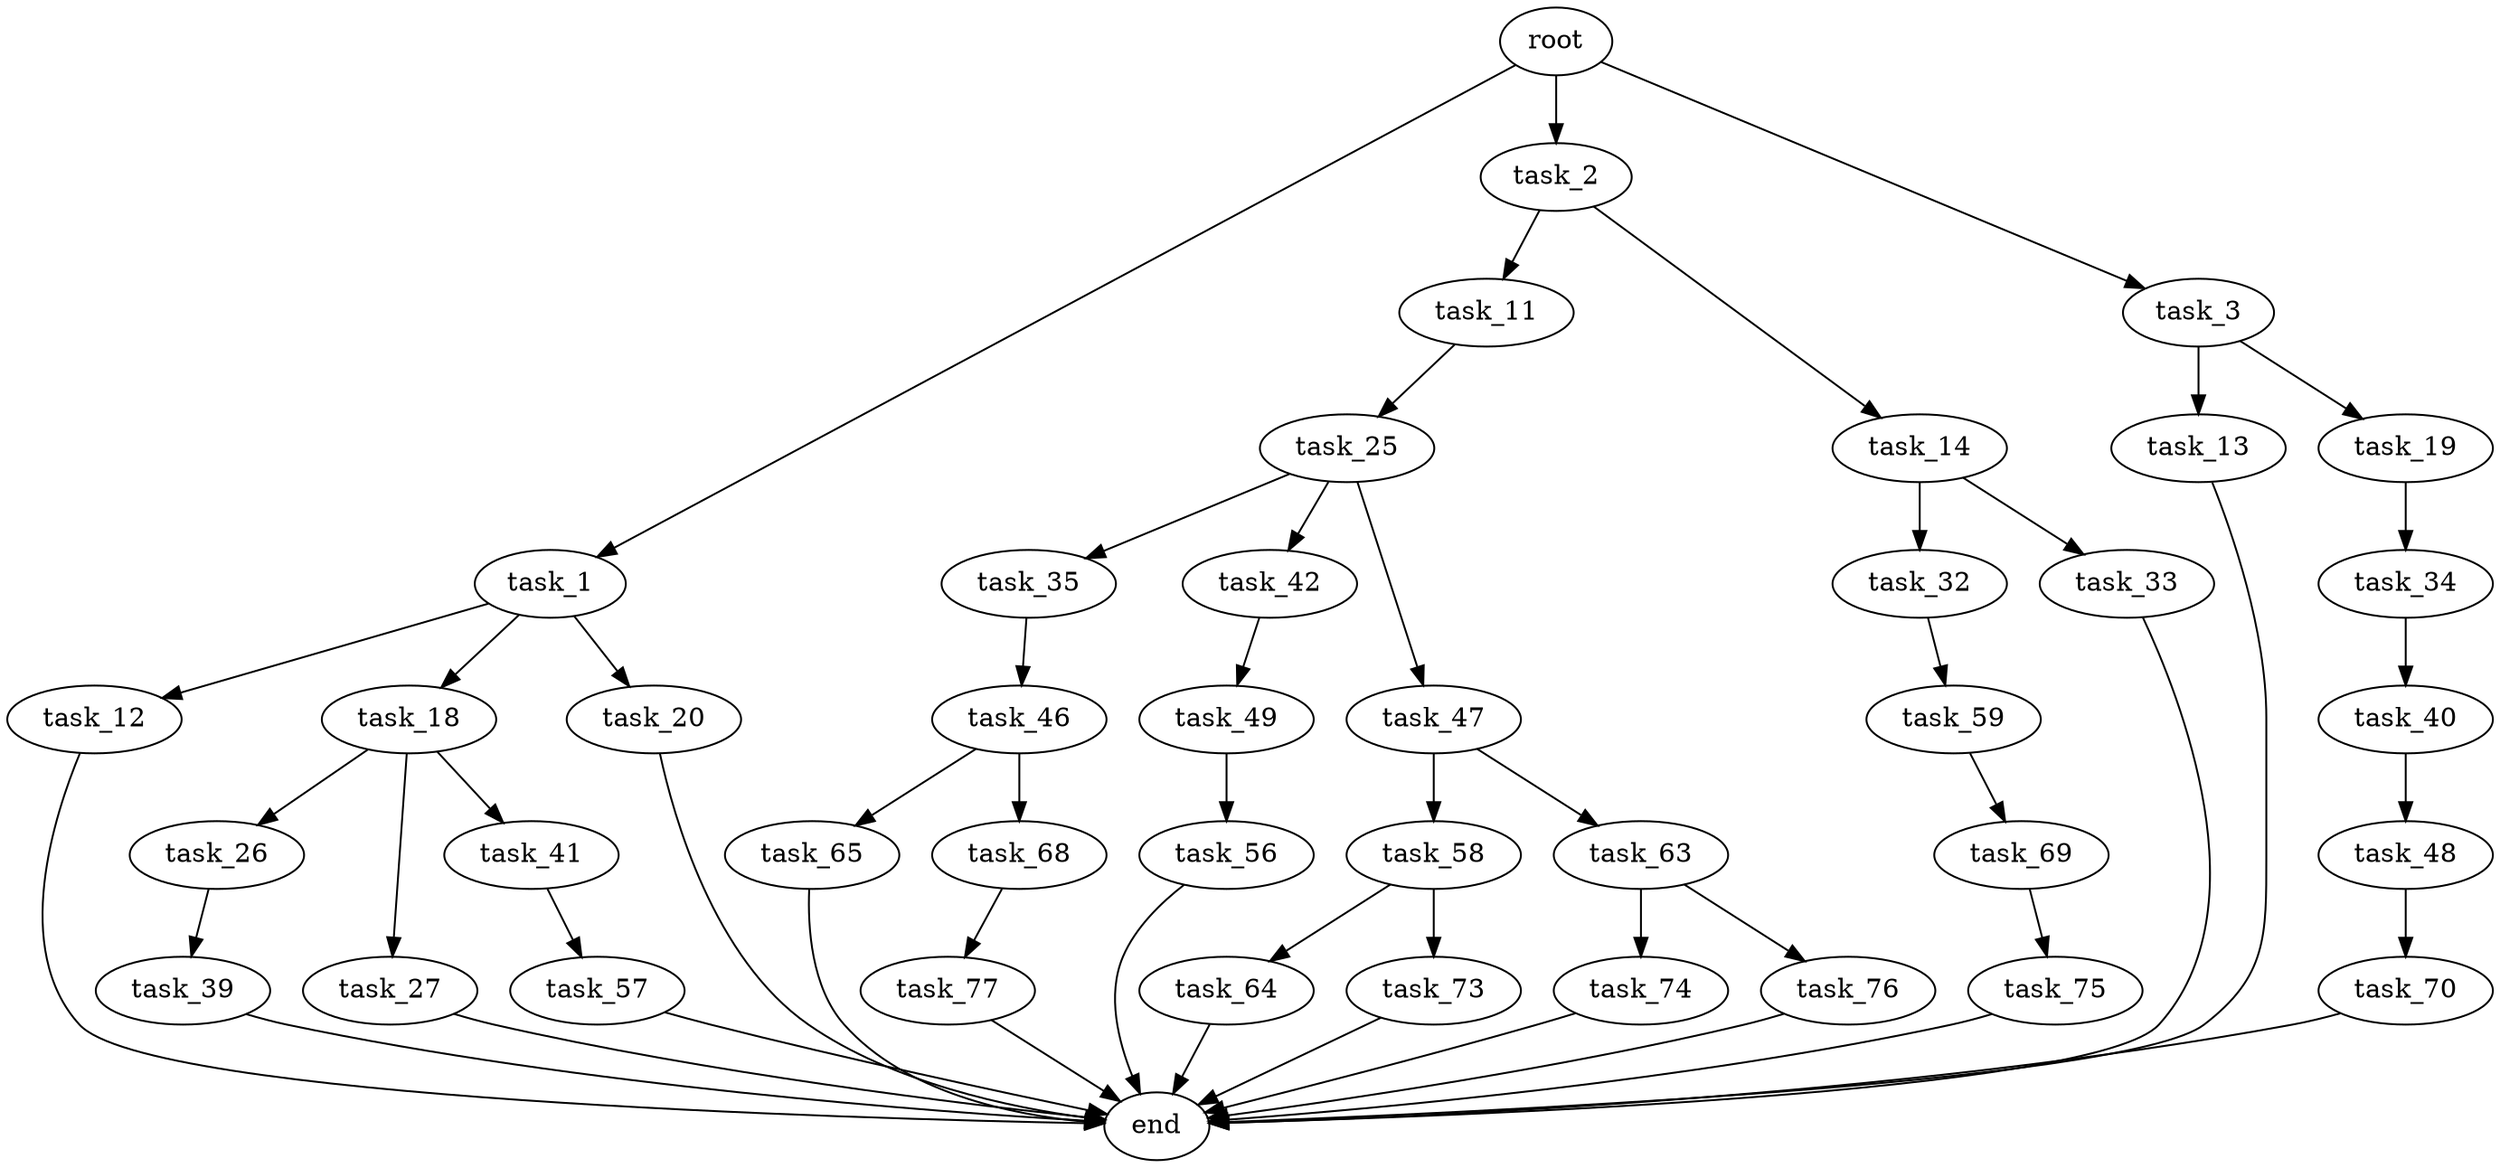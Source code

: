 digraph G {
  root [size="0.000000"];
  task_1 [size="986386857772.000000"];
  task_2 [size="231928233984.000000"];
  task_3 [size="15156184486.000000"];
  task_11 [size="1073741824000.000000"];
  task_12 [size="190432981103.000000"];
  task_13 [size="231928233984.000000"];
  task_14 [size="368293445632.000000"];
  task_18 [size="218445304241.000000"];
  task_19 [size="782757789696.000000"];
  task_20 [size="10196985755.000000"];
  task_25 [size="5966949513.000000"];
  task_26 [size="35167200118.000000"];
  task_27 [size="809151708965.000000"];
  task_32 [size="28991029248.000000"];
  task_33 [size="15344117978.000000"];
  task_34 [size="134217728000.000000"];
  task_35 [size="19215893878.000000"];
  task_39 [size="28991029248.000000"];
  task_40 [size="368293445632.000000"];
  task_41 [size="250630797584.000000"];
  task_42 [size="368293445632.000000"];
  task_46 [size="1249552954155.000000"];
  task_47 [size="2561251154.000000"];
  task_48 [size="68719476736.000000"];
  task_49 [size="134217728000.000000"];
  task_56 [size="1562392499.000000"];
  task_57 [size="225831361400.000000"];
  task_58 [size="43093763432.000000"];
  task_59 [size="782757789696.000000"];
  task_63 [size="188844842252.000000"];
  task_64 [size="23776437867.000000"];
  task_65 [size="549755813888.000000"];
  task_68 [size="1600805303.000000"];
  task_69 [size="241990124478.000000"];
  task_70 [size="11327399079.000000"];
  task_73 [size="200815489867.000000"];
  task_74 [size="1073741824000.000000"];
  task_75 [size="231928233984.000000"];
  task_76 [size="83133721434.000000"];
  task_77 [size="743783816.000000"];
  end [size="0.000000"];

  root -> task_1 [size="1.000000"];
  root -> task_2 [size="1.000000"];
  root -> task_3 [size="1.000000"];
  task_1 -> task_12 [size="679477248.000000"];
  task_1 -> task_18 [size="679477248.000000"];
  task_1 -> task_20 [size="679477248.000000"];
  task_2 -> task_11 [size="301989888.000000"];
  task_2 -> task_14 [size="301989888.000000"];
  task_3 -> task_13 [size="301989888.000000"];
  task_3 -> task_19 [size="301989888.000000"];
  task_11 -> task_25 [size="838860800.000000"];
  task_12 -> end [size="1.000000"];
  task_13 -> end [size="1.000000"];
  task_14 -> task_32 [size="411041792.000000"];
  task_14 -> task_33 [size="411041792.000000"];
  task_18 -> task_26 [size="209715200.000000"];
  task_18 -> task_27 [size="209715200.000000"];
  task_18 -> task_41 [size="209715200.000000"];
  task_19 -> task_34 [size="679477248.000000"];
  task_20 -> end [size="1.000000"];
  task_25 -> task_35 [size="301989888.000000"];
  task_25 -> task_42 [size="301989888.000000"];
  task_25 -> task_47 [size="301989888.000000"];
  task_26 -> task_39 [size="33554432.000000"];
  task_27 -> end [size="1.000000"];
  task_32 -> task_59 [size="75497472.000000"];
  task_33 -> end [size="1.000000"];
  task_34 -> task_40 [size="209715200.000000"];
  task_35 -> task_46 [size="679477248.000000"];
  task_39 -> end [size="1.000000"];
  task_40 -> task_48 [size="411041792.000000"];
  task_41 -> task_57 [size="301989888.000000"];
  task_42 -> task_49 [size="411041792.000000"];
  task_46 -> task_65 [size="838860800.000000"];
  task_46 -> task_68 [size="838860800.000000"];
  task_47 -> task_58 [size="209715200.000000"];
  task_47 -> task_63 [size="209715200.000000"];
  task_48 -> task_70 [size="134217728.000000"];
  task_49 -> task_56 [size="209715200.000000"];
  task_56 -> end [size="1.000000"];
  task_57 -> end [size="1.000000"];
  task_58 -> task_64 [size="134217728.000000"];
  task_58 -> task_73 [size="134217728.000000"];
  task_59 -> task_69 [size="679477248.000000"];
  task_63 -> task_74 [size="838860800.000000"];
  task_63 -> task_76 [size="838860800.000000"];
  task_64 -> end [size="1.000000"];
  task_65 -> end [size="1.000000"];
  task_68 -> task_77 [size="75497472.000000"];
  task_69 -> task_75 [size="411041792.000000"];
  task_70 -> end [size="1.000000"];
  task_73 -> end [size="1.000000"];
  task_74 -> end [size="1.000000"];
  task_75 -> end [size="1.000000"];
  task_76 -> end [size="1.000000"];
  task_77 -> end [size="1.000000"];
}
